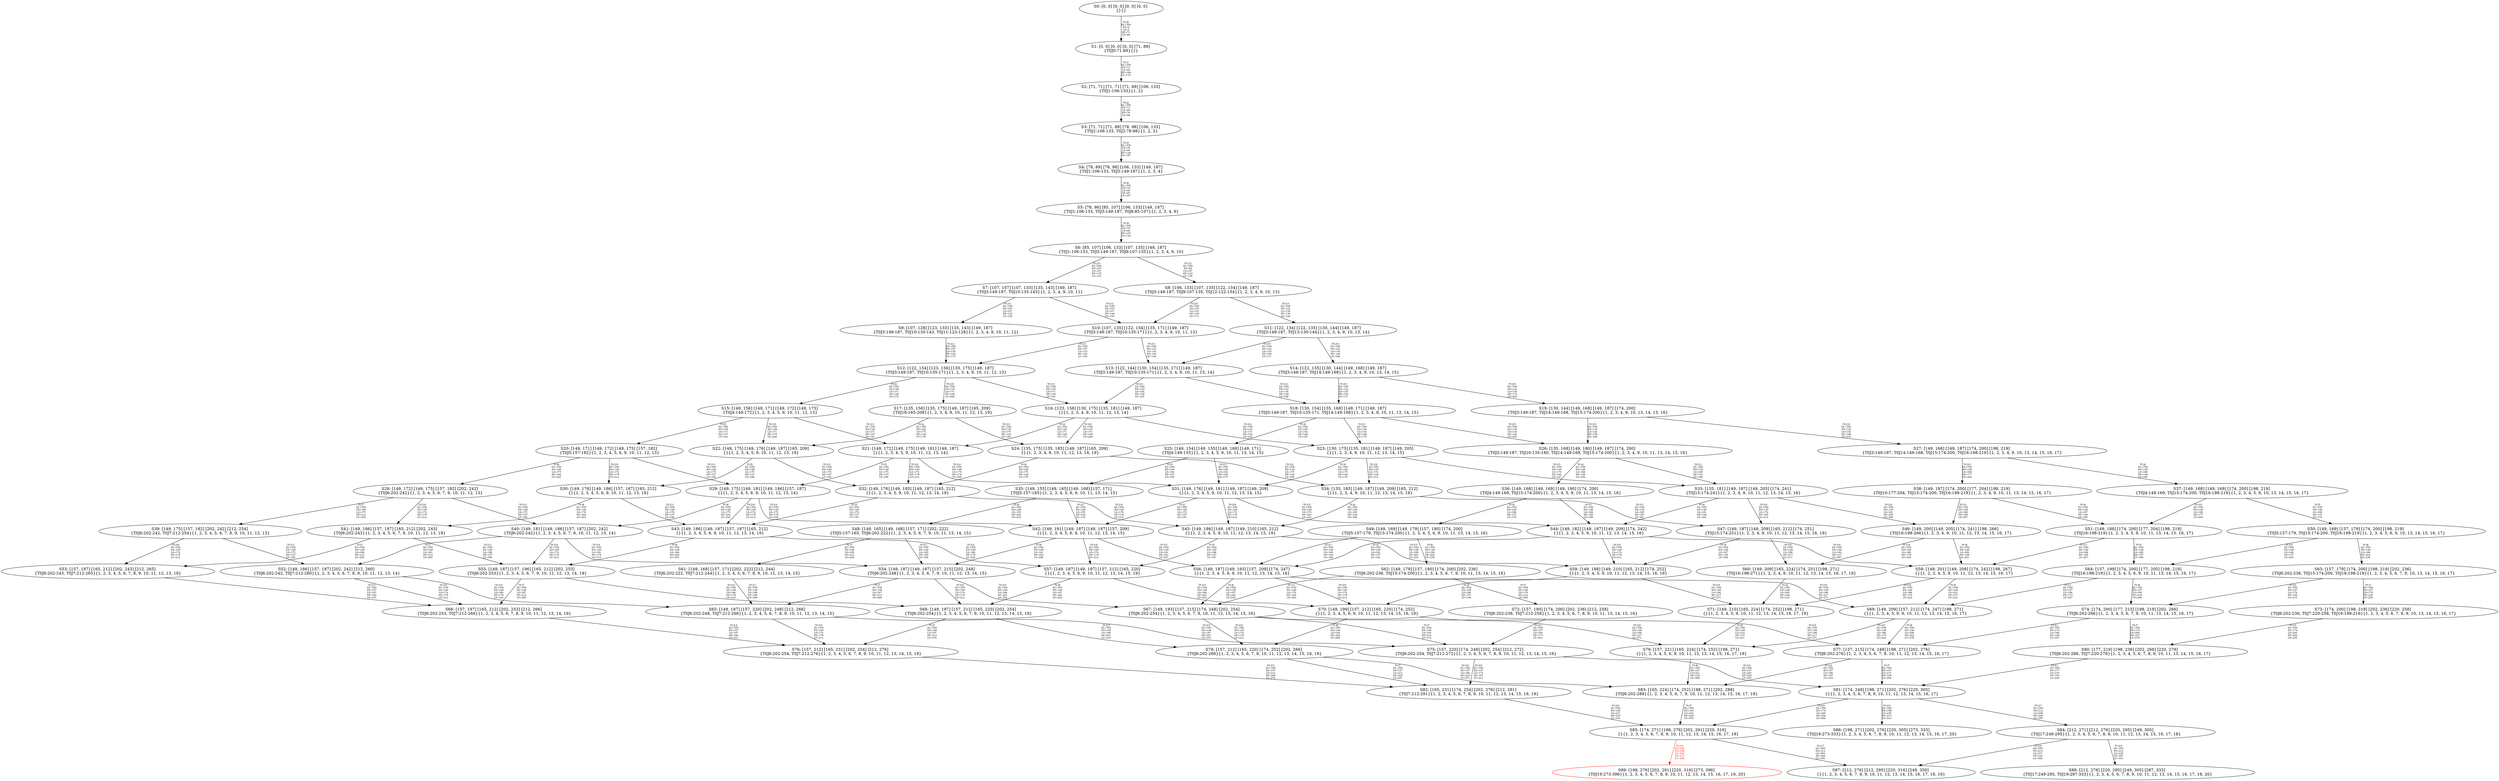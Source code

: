 digraph {
	S0[label="S0: [0, 0] [0, 0] [0, 0] [0, 0] \n{}{}"];
	S1[label="S1: [0, 0] [0, 0] [0, 0] [71, 89] \n{T0J0:71-89}{1}"];
	S2[label="S2: [71, 71] [71, 71] [71, 89] [106, 133] \n{T0J1:106-133}{1, 2}"];
	S3[label="S3: [71, 71] [71, 89] [78, 98] [106, 133] \n{T0J1:106-133, T0J2:78-98}{1, 2, 3}"];
	S4[label="S4: [78, 89] [78, 98] [106, 133] [149, 187] \n{T0J1:106-133, T0J3:149-187}{1, 2, 3, 4}"];
	S5[label="S5: [78, 98] [85, 107] [106, 133] [149, 187] \n{T0J1:106-133, T0J3:149-187, T0J8:85-107}{1, 2, 3, 4, 9}"];
	S6[label="S6: [85, 107] [106, 133] [107, 135] [149, 187] \n{T0J1:106-133, T0J3:149-187, T0J9:107-135}{1, 2, 3, 4, 9, 10}"];
	S7[label="S7: [107, 107] [107, 133] [135, 143] [149, 187] \n{T0J3:149-187, T0J10:135-143}{1, 2, 3, 4, 9, 10, 11}"];
	S8[label="S8: [106, 133] [107, 135] [122, 154] [149, 187] \n{T0J3:149-187, T0J9:107-135, T0J12:122-154}{1, 2, 3, 4, 9, 10, 13}"];
	S9[label="S9: [107, 128] [123, 133] [135, 143] [149, 187] \n{T0J3:149-187, T0J10:135-143, T0J11:123-128}{1, 2, 3, 4, 9, 10, 11, 12}"];
	S10[label="S10: [107, 135] [122, 154] [135, 171] [149, 187] \n{T0J3:149-187, T0J10:135-171}{1, 2, 3, 4, 9, 10, 11, 13}"];
	S11[label="S11: [122, 134] [122, 135] [130, 144] [149, 187] \n{T0J3:149-187, T0J13:130-144}{1, 2, 3, 4, 9, 10, 13, 14}"];
	S12[label="S12: [122, 154] [123, 156] [135, 175] [149, 187] \n{T0J3:149-187, T0J10:135-171}{1, 2, 3, 4, 9, 10, 11, 12, 13}"];
	S13[label="S13: [122, 144] [130, 154] [135, 171] [149, 187] \n{T0J3:149-187, T0J10:135-171}{1, 2, 3, 4, 9, 10, 11, 13, 14}"];
	S14[label="S14: [122, 135] [130, 144] [149, 168] [149, 187] \n{T0J3:149-187, T0J14:149-168}{1, 2, 3, 4, 9, 10, 13, 14, 15}"];
	S15[label="S15: [149, 156] [149, 171] [149, 172] [149, 175] \n{T0J4:149-172}{1, 2, 3, 4, 5, 9, 10, 11, 12, 13}"];
	S16[label="S16: [123, 156] [130, 175] [135, 181] [149, 187] \n{}{1, 2, 3, 4, 9, 10, 11, 12, 13, 14}"];
	S17[label="S17: [135, 156] [135, 175] [149, 187] [165, 209] \n{T0J18:165-209}{1, 2, 3, 4, 9, 10, 11, 12, 13, 19}"];
	S18[label="S18: [130, 154] [135, 168] [149, 171] [149, 187] \n{T0J3:149-187, T0J10:135-171, T0J14:149-168}{1, 2, 3, 4, 9, 10, 11, 13, 14, 15}"];
	S19[label="S19: [130, 144] [149, 168] [149, 187] [174, 200] \n{T0J3:149-187, T0J14:149-168, T0J15:174-200}{1, 2, 3, 4, 9, 10, 13, 14, 15, 16}"];
	S20[label="S20: [149, 171] [149, 172] [149, 175] [157, 182] \n{T0J5:157-182}{1, 2, 3, 4, 5, 6, 9, 10, 11, 12, 13}"];
	S21[label="S21: [149, 172] [149, 175] [149, 181] [149, 187] \n{}{1, 2, 3, 4, 5, 9, 10, 11, 12, 13, 14}"];
	S22[label="S22: [149, 175] [149, 176] [149, 187] [165, 209] \n{}{1, 2, 3, 4, 5, 9, 10, 11, 12, 13, 19}"];
	S23[label="S23: [130, 175] [135, 181] [149, 187] [149, 205] \n{}{1, 2, 3, 4, 9, 10, 11, 12, 13, 14, 15}"];
	S24[label="S24: [135, 175] [135, 185] [149, 187] [165, 209] \n{}{1, 2, 3, 4, 9, 10, 11, 12, 13, 14, 19}"];
	S25[label="S25: [149, 154] [149, 155] [149, 168] [149, 171] \n{T0J4:149-155}{1, 2, 3, 4, 5, 9, 10, 11, 13, 14, 15}"];
	S26[label="S26: [135, 168] [149, 180] [149, 187] [174, 200] \n{T0J3:149-187, T0J10:135-180, T0J14:149-168, T0J15:174-200}{1, 2, 3, 4, 9, 10, 11, 13, 14, 15, 16}"];
	S27[label="S27: [149, 168] [149, 187] [174, 200] [198, 219] \n{T0J3:149-187, T0J14:149-168, T0J15:174-200, T0J16:198-219}{1, 2, 3, 4, 9, 10, 13, 14, 15, 16, 17}"];
	S28[label="S28: [149, 172] [149, 175] [157, 182] [202, 242] \n{T0J6:202-242}{1, 2, 3, 4, 5, 6, 7, 9, 10, 11, 12, 13}"];
	S29[label="S29: [149, 175] [149, 181] [149, 186] [157, 187] \n{}{1, 2, 3, 4, 5, 6, 9, 10, 11, 12, 13, 14}"];
	S30[label="S30: [149, 176] [149, 186] [157, 187] [165, 212] \n{}{1, 2, 3, 4, 5, 6, 9, 10, 11, 12, 13, 19}"];
	S31[label="S31: [149, 176] [149, 181] [149, 187] [149, 209] \n{}{1, 2, 3, 4, 5, 9, 10, 11, 12, 13, 14, 15}"];
	S32[label="S32: [149, 176] [149, 185] [149, 187] [165, 212] \n{}{1, 2, 3, 4, 5, 9, 10, 11, 12, 13, 14, 19}"];
	S33[label="S33: [135, 181] [149, 187] [149, 205] [174, 241] \n{T0J15:174-241}{1, 2, 3, 4, 9, 10, 11, 12, 13, 14, 15, 16}"];
	S34[label="S34: [135, 185] [149, 187] [149, 209] [165, 212] \n{}{1, 2, 3, 4, 9, 10, 11, 12, 13, 14, 15, 19}"];
	S35[label="S35: [149, 155] [149, 165] [149, 168] [157, 171] \n{T0J5:157-165}{1, 2, 3, 4, 5, 6, 9, 10, 11, 13, 14, 15}"];
	S36[label="S36: [149, 168] [149, 169] [149, 180] [174, 200] \n{T0J4:149-169, T0J15:174-200}{1, 2, 3, 4, 5, 9, 10, 11, 13, 14, 15, 16}"];
	S37[label="S37: [149, 168] [149, 169] [174, 200] [198, 219] \n{T0J4:149-169, T0J15:174-200, T0J16:198-219}{1, 2, 3, 4, 5, 9, 10, 13, 14, 15, 16, 17}"];
	S38[label="S38: [149, 187] [174, 200] [177, 204] [198, 219] \n{T0J10:177-204, T0J15:174-200, T0J16:198-219}{1, 2, 3, 4, 9, 10, 11, 13, 14, 15, 16, 17}"];
	S39[label="S39: [149, 175] [157, 182] [202, 242] [212, 254] \n{T0J6:202-242, T0J7:212-254}{1, 2, 3, 4, 5, 6, 7, 8, 9, 10, 11, 12, 13}"];
	S40[label="S40: [149, 181] [149, 186] [157, 187] [202, 242] \n{T0J6:202-242}{1, 2, 3, 4, 5, 6, 7, 9, 10, 11, 12, 13, 14}"];
	S41[label="S41: [149, 186] [157, 187] [165, 212] [202, 243] \n{T0J6:202-243}{1, 2, 3, 4, 5, 6, 7, 9, 10, 11, 12, 13, 19}"];
	S42[label="S42: [149, 181] [149, 187] [149, 187] [157, 209] \n{}{1, 2, 3, 4, 5, 6, 9, 10, 11, 12, 13, 14, 15}"];
	S43[label="S43: [149, 186] [149, 187] [157, 187] [165, 212] \n{}{1, 2, 3, 4, 5, 6, 9, 10, 11, 12, 13, 14, 19}"];
	S44[label="S44: [149, 182] [149, 187] [149, 209] [174, 242] \n{}{1, 2, 3, 4, 5, 9, 10, 11, 12, 13, 14, 15, 16}"];
	S45[label="S45: [149, 186] [149, 187] [149, 210] [165, 212] \n{}{1, 2, 3, 4, 5, 9, 10, 11, 12, 13, 14, 15, 19}"];
	S46[label="S46: [149, 200] [149, 205] [174, 241] [198, 266] \n{T0J16:198-266}{1, 2, 3, 4, 9, 10, 11, 12, 13, 14, 15, 16, 17}"];
	S47[label="S47: [149, 187] [149, 209] [165, 212] [174, 251] \n{T0J15:174-251}{1, 2, 3, 4, 9, 10, 11, 12, 13, 14, 15, 16, 19}"];
	S48[label="S48: [149, 165] [149, 168] [157, 171] [202, 222] \n{T0J5:157-165, T0J6:202-222}{1, 2, 3, 4, 5, 6, 7, 9, 10, 11, 13, 14, 15}"];
	S49[label="S49: [149, 169] [149, 179] [157, 180] [174, 200] \n{T0J5:157-179, T0J15:174-200}{1, 2, 3, 4, 5, 6, 9, 10, 11, 13, 14, 15, 16}"];
	S50[label="S50: [149, 169] [157, 179] [174, 200] [198, 219] \n{T0J5:157-179, T0J15:174-200, T0J16:198-219}{1, 2, 3, 4, 5, 6, 9, 10, 13, 14, 15, 16, 17}"];
	S51[label="S51: [149, 188] [174, 200] [177, 204] [198, 219] \n{T0J16:198-219}{1, 2, 3, 4, 5, 9, 10, 11, 13, 14, 15, 16, 17}"];
	S52[label="S52: [149, 186] [157, 187] [202, 242] [212, 260] \n{T0J6:202-242, T0J7:212-260}{1, 2, 3, 4, 5, 6, 7, 8, 9, 10, 11, 12, 13, 14}"];
	S53[label="S53: [157, 187] [165, 212] [202, 243] [212, 265] \n{T0J6:202-243, T0J7:212-265}{1, 2, 3, 4, 5, 6, 7, 8, 9, 10, 11, 12, 13, 19}"];
	S54[label="S54: [149, 187] [149, 187] [157, 215] [202, 248] \n{T0J6:202-248}{1, 2, 3, 4, 5, 6, 7, 9, 10, 11, 12, 13, 14, 15}"];
	S55[label="S55: [149, 187] [157, 196] [165, 212] [202, 253] \n{T0J6:202-253}{1, 2, 3, 4, 5, 6, 7, 9, 10, 11, 12, 13, 14, 19}"];
	S56[label="S56: [149, 187] [149, 193] [157, 209] [174, 247] \n{}{1, 2, 3, 4, 5, 6, 9, 10, 11, 12, 13, 14, 15, 16}"];
	S57[label="S57: [149, 187] [149, 197] [157, 212] [165, 220] \n{}{1, 2, 3, 4, 5, 6, 9, 10, 11, 12, 13, 14, 15, 19}"];
	S58[label="S58: [149, 201] [149, 209] [174, 242] [198, 267] \n{}{1, 2, 3, 4, 5, 9, 10, 11, 12, 13, 14, 15, 16, 17}"];
	S59[label="S59: [149, 188] [149, 210] [165, 212] [174, 252] \n{}{1, 2, 3, 4, 5, 9, 10, 11, 12, 13, 14, 15, 16, 19}"];
	S60[label="S60: [149, 209] [165, 224] [174, 251] [198, 271] \n{T0J16:198-271}{1, 2, 3, 4, 9, 10, 11, 12, 13, 14, 15, 16, 17, 19}"];
	S61[label="S61: [149, 168] [157, 171] [202, 222] [212, 244] \n{T0J6:202-222, T0J7:212-244}{1, 2, 3, 4, 5, 6, 7, 8, 9, 10, 11, 13, 14, 15}"];
	S62[label="S62: [149, 179] [157, 180] [174, 200] [202, 236] \n{T0J6:202-236, T0J15:174-200}{1, 2, 3, 4, 5, 6, 7, 9, 10, 11, 13, 14, 15, 16}"];
	S63[label="S63: [157, 179] [174, 200] [198, 219] [202, 236] \n{T0J6:202-236, T0J15:174-200, T0J16:198-219}{1, 2, 3, 4, 5, 6, 7, 9, 10, 13, 14, 15, 16, 17}"];
	S64[label="S64: [157, 199] [174, 200] [177, 205] [198, 219] \n{T0J16:198-219}{1, 2, 3, 4, 5, 6, 9, 10, 11, 13, 14, 15, 16, 17}"];
	S65[label="S65: [149, 187] [157, 220] [202, 248] [212, 266] \n{T0J6:202-248, T0J7:212-266}{1, 2, 3, 4, 5, 6, 7, 8, 9, 10, 11, 12, 13, 14, 15}"];
	S66[label="S66: [157, 197] [165, 212] [202, 253] [212, 266] \n{T0J6:202-253, T0J7:212-266}{1, 2, 3, 4, 5, 6, 7, 8, 9, 10, 11, 12, 13, 14, 19}"];
	S67[label="S67: [149, 193] [157, 215] [174, 248] [202, 254] \n{T0J6:202-254}{1, 2, 3, 4, 5, 6, 7, 9, 10, 11, 12, 13, 14, 15, 16}"];
	S68[label="S68: [149, 197] [157, 212] [165, 220] [202, 254] \n{T0J6:202-254}{1, 2, 3, 4, 5, 6, 7, 9, 10, 11, 12, 13, 14, 15, 19}"];
	S69[label="S69: [149, 209] [157, 212] [174, 247] [198, 271] \n{}{1, 2, 3, 4, 5, 6, 9, 10, 11, 12, 13, 14, 15, 16, 17}"];
	S70[label="S70: [149, 199] [157, 212] [165, 220] [174, 252] \n{}{1, 2, 3, 4, 5, 6, 9, 10, 11, 12, 13, 14, 15, 16, 19}"];
	S71[label="S71: [149, 210] [165, 224] [174, 252] [198, 271] \n{}{1, 2, 3, 4, 5, 9, 10, 11, 12, 13, 14, 15, 16, 17, 19}"];
	S72[label="S72: [157, 180] [174, 200] [202, 236] [212, 258] \n{T0J6:202-236, T0J7:212-258}{1, 2, 3, 4, 5, 6, 7, 8, 9, 10, 11, 13, 14, 15, 16}"];
	S73[label="S73: [174, 200] [198, 219] [202, 236] [220, 258] \n{T0J6:202-236, T0J7:220-258, T0J16:198-219}{1, 2, 3, 4, 5, 6, 7, 8, 9, 10, 13, 14, 15, 16, 17}"];
	S74[label="S74: [174, 200] [177, 215] [198, 219] [202, 266] \n{T0J6:202-266}{1, 2, 3, 4, 5, 6, 7, 9, 10, 11, 13, 14, 15, 16, 17}"];
	S75[label="S75: [157, 220] [174, 248] [202, 254] [212, 272] \n{T0J6:202-254, T0J7:212-272}{1, 2, 3, 4, 5, 6, 7, 8, 9, 10, 11, 12, 13, 14, 15, 16}"];
	S76[label="S76: [157, 212] [165, 231] [202, 254] [212, 276] \n{T0J6:202-254, T0J7:212-276}{1, 2, 3, 4, 5, 6, 7, 8, 9, 10, 11, 12, 13, 14, 15, 19}"];
	S77[label="S77: [157, 215] [174, 248] [198, 271] [202, 276] \n{T0J6:202-276}{1, 2, 3, 4, 5, 6, 7, 9, 10, 11, 12, 13, 14, 15, 16, 17}"];
	S78[label="S78: [157, 212] [165, 220] [174, 252] [202, 266] \n{T0J6:202-266}{1, 2, 3, 4, 5, 6, 7, 9, 10, 11, 12, 13, 14, 15, 16, 19}"];
	S79[label="S79: [157, 221] [165, 224] [174, 252] [198, 271] \n{}{1, 2, 3, 4, 5, 6, 9, 10, 11, 12, 13, 14, 15, 16, 17, 19}"];
	S80[label="S80: [177, 219] [198, 236] [202, 266] [220, 279] \n{T0J6:202-266, T0J7:220-279}{1, 2, 3, 4, 5, 6, 7, 8, 9, 10, 11, 13, 14, 15, 16, 17}"];
	S81[label="S81: [174, 248] [198, 271] [202, 276] [220, 305] \n{}{1, 2, 3, 4, 5, 6, 7, 8, 9, 10, 11, 12, 13, 14, 15, 16, 17}"];
	S82[label="S82: [165, 231] [174, 254] [202, 276] [212, 291] \n{T0J7:212-291}{1, 2, 3, 4, 5, 6, 7, 8, 9, 10, 11, 12, 13, 14, 15, 16, 19}"];
	S83[label="S83: [165, 224] [174, 252] [198, 271] [202, 288] \n{T0J6:202-288}{1, 2, 3, 4, 5, 6, 7, 9, 10, 11, 12, 13, 14, 15, 16, 17, 19}"];
	S84[label="S84: [212, 271] [212, 276] [220, 295] [249, 305] \n{T0J17:249-295}{1, 2, 3, 4, 5, 6, 7, 8, 9, 10, 11, 12, 13, 14, 15, 16, 17, 18}"];
	S85[label="S85: [174, 271] [198, 276] [202, 291] [220, 316] \n{}{1, 2, 3, 4, 5, 6, 7, 8, 9, 10, 11, 12, 13, 14, 15, 16, 17, 19}"];
	S86[label="S86: [198, 271] [202, 276] [220, 305] [273, 333] \n{T0J19:273-333}{1, 2, 3, 4, 5, 6, 7, 8, 9, 10, 11, 12, 13, 14, 15, 16, 17, 20}"];
	S87[label="S87: [212, 276] [212, 295] [220, 316] [249, 350] \n{}{1, 2, 3, 4, 5, 6, 7, 8, 9, 10, 11, 12, 13, 14, 15, 16, 17, 18, 19}"];
	S88[label="S88: [212, 276] [220, 295] [249, 305] [287, 333] \n{T0J17:249-295, T0J19:287-333}{1, 2, 3, 4, 5, 6, 7, 8, 9, 10, 11, 12, 13, 14, 15, 16, 17, 18, 20}"];
	S89[label="S89: [198, 276] [202, 291] [220, 316] [273, 396] \n{T0J19:273-396}{1, 2, 3, 4, 5, 6, 7, 8, 9, 10, 11, 12, 13, 14, 15, 16, 17, 19, 20}"];
	S0 -> S1[label="T0 J0\nDL=350\nES=0\nLS=0\nEF=71\nLF=89",fontsize=8];
	S1 -> S2[label="T0 J1\nDL=350\nES=71\nLS=89\nEF=106\nLF=133",fontsize=8];
	S2 -> S3[label="T0 J2\nDL=350\nES=71\nLS=89\nEF=78\nLF=98",fontsize=8];
	S3 -> S4[label="T0 J3\nDL=350\nES=78\nLS=98\nEF=149\nLF=187",fontsize=8];
	S4 -> S5[label="T0 J8\nDL=350\nES=78\nLS=98\nEF=85\nLF=107",fontsize=8];
	S5 -> S6[label="T0 J9\nDL=350\nES=78\nLS=98\nEF=107\nLF=135",fontsize=8];
	S6 -> S7[label="T0 J10\nDL=350\nES=107\nLS=107\nEF=135\nLF=143",fontsize=8];
	S6 -> S8[label="T0 J12\nDL=350\nES=85\nLS=107\nEF=122\nLF=154",fontsize=8];
	S7 -> S9[label="T0 J11\nDL=350\nES=107\nLS=107\nEF=123\nLF=128",fontsize=8];
	S7 -> S10[label="T0 J12\nDL=350\nES=107\nLS=107\nEF=144\nLF=154",fontsize=8];
	S8 -> S10[label="T0 J10\nDL=350\nES=107\nLS=135\nEF=135\nLF=171",fontsize=8];
	S8 -> S11[label="T0 J13\nDL=350\nES=122\nLS=134\nEF=130\nLF=144",fontsize=8];
	S9 -> S12[label="T0 J12\nDL=350\nES=107\nLS=128\nEF=144\nLF=175",fontsize=8];
	S10 -> S12[label="T0 J11\nDL=350\nES=107\nLS=135\nEF=123\nLF=156",fontsize=8];
	S10 -> S13[label="T0 J13\nDL=350\nES=122\nLS=134\nEF=130\nLF=144",fontsize=8];
	S11 -> S13[label="T0 J10\nDL=350\nES=122\nLS=135\nEF=150\nLF=171",fontsize=8];
	S11 -> S14[label="T0 J14\nDL=350\nES=122\nLS=134\nEF=149\nLF=168",fontsize=8];
	S12 -> S15[label="T0 J4\nDL=350\nES=149\nLS=171\nEF=149\nLF=172",fontsize=8];
	S12 -> S16[label="T0 J13\nDL=350\nES=122\nLS=171\nEF=130\nLF=181",fontsize=8];
	S12 -> S17[label="T0 J18\nDL=350\nES=135\nLS=171\nEF=165\nLF=209",fontsize=8];
	S13 -> S16[label="T0 J11\nDL=350\nES=122\nLS=144\nEF=138\nLF=165",fontsize=8];
	S13 -> S18[label="T0 J14\nDL=350\nES=122\nLS=134\nEF=149\nLF=168",fontsize=8];
	S14 -> S18[label="T0 J10\nDL=350\nES=122\nLS=135\nEF=150\nLF=171",fontsize=8];
	S14 -> S19[label="T0 J15\nDL=350\nES=122\nLS=134\nEF=174\nLF=200",fontsize=8];
	S15 -> S20[label="T0 J5\nDL=350\nES=149\nLS=171\nEF=157\nLF=182",fontsize=8];
	S15 -> S21[label="T0 J13\nDL=350\nES=149\nLS=171\nEF=157\nLF=181",fontsize=8];
	S15 -> S22[label="T0 J18\nDL=350\nES=149\nLS=171\nEF=179\nLF=209",fontsize=8];
	S16 -> S21[label="T0 J4\nDL=350\nES=149\nLS=171\nEF=149\nLF=172",fontsize=8];
	S16 -> S23[label="T0 J14\nDL=350\nES=123\nLS=171\nEF=150\nLF=205",fontsize=8];
	S16 -> S24[label="T0 J18\nDL=350\nES=135\nLS=171\nEF=165\nLF=209",fontsize=8];
	S17 -> S22[label="T0 J4\nDL=350\nES=149\nLS=175\nEF=149\nLF=176",fontsize=8];
	S17 -> S24[label="T0 J13\nDL=350\nES=135\nLS=175\nEF=143\nLF=185",fontsize=8];
	S18 -> S25[label="T0 J4\nDL=350\nES=149\nLS=154\nEF=149\nLF=155",fontsize=8];
	S18 -> S23[label="T0 J11\nDL=350\nES=130\nLS=154\nEF=146\nLF=175",fontsize=8];
	S18 -> S26[label="T0 J15\nDL=350\nES=130\nLS=134\nEF=182\nLF=200",fontsize=8];
	S19 -> S26[label="T0 J10\nDL=350\nES=130\nLS=144\nEF=158\nLF=180",fontsize=8];
	S19 -> S27[label="T0 J16\nDL=350\nES=130\nLS=134\nEF=198\nLF=219",fontsize=8];
	S20 -> S28[label="T0 J6\nDL=350\nES=149\nLS=175\nEF=202\nLF=242",fontsize=8];
	S20 -> S29[label="T0 J13\nDL=350\nES=149\nLS=175\nEF=157\nLF=185",fontsize=8];
	S20 -> S30[label="T0 J18\nDL=350\nES=149\nLS=174\nEF=179\nLF=212",fontsize=8];
	S21 -> S29[label="T0 J5\nDL=350\nES=149\nLS=175\nEF=157\nLF=186",fontsize=8];
	S21 -> S31[label="T0 J14\nDL=350\nES=149\nLS=175\nEF=176\nLF=209",fontsize=8];
	S21 -> S32[label="T0 J18\nDL=350\nES=149\nLS=174\nEF=179\nLF=212",fontsize=8];
	S22 -> S30[label="T0 J5\nDL=350\nES=149\nLS=175\nEF=157\nLF=186",fontsize=8];
	S22 -> S32[label="T0 J13\nDL=350\nES=149\nLS=175\nEF=157\nLF=185",fontsize=8];
	S23 -> S31[label="T0 J4\nDL=350\nES=149\nLS=175\nEF=149\nLF=176",fontsize=8];
	S23 -> S33[label="T0 J15\nDL=350\nES=130\nLS=175\nEF=182\nLF=241",fontsize=8];
	S23 -> S34[label="T0 J18\nDL=350\nES=135\nLS=174\nEF=165\nLF=212",fontsize=8];
	S24 -> S32[label="T0 J4\nDL=350\nES=149\nLS=175\nEF=149\nLF=176",fontsize=8];
	S24 -> S34[label="T0 J14\nDL=350\nES=135\nLS=175\nEF=162\nLF=209",fontsize=8];
	S25 -> S35[label="T0 J5\nDL=350\nES=149\nLS=154\nEF=157\nLF=165",fontsize=8];
	S25 -> S31[label="T0 J11\nDL=350\nES=149\nLS=154\nEF=165\nLF=175",fontsize=8];
	S26 -> S36[label="T0 J4\nDL=350\nES=149\nLS=168\nEF=149\nLF=169",fontsize=8];
	S26 -> S33[label="T0 J11\nDL=350\nES=135\nLS=168\nEF=151\nLF=189",fontsize=8];
	S27 -> S37[label="T0 J4\nDL=350\nES=149\nLS=168\nEF=149\nLF=169",fontsize=8];
	S27 -> S38[label="T0 J10\nDL=350\nES=149\nLS=168\nEF=177\nLF=204",fontsize=8];
	S28 -> S39[label="T0 J7\nDL=350\nES=149\nLS=175\nEF=212\nLF=254",fontsize=8];
	S28 -> S40[label="T0 J13\nDL=350\nES=149\nLS=175\nEF=157\nLF=185",fontsize=8];
	S28 -> S41[label="T0 J18\nDL=350\nES=149\nLS=174\nEF=179\nLF=212",fontsize=8];
	S29 -> S40[label="T0 J6\nDL=350\nES=149\nLS=175\nEF=202\nLF=242",fontsize=8];
	S29 -> S42[label="T0 J14\nDL=350\nES=149\nLS=175\nEF=176\nLF=209",fontsize=8];
	S29 -> S43[label="T0 J18\nDL=350\nES=149\nLS=174\nEF=179\nLF=212",fontsize=8];
	S30 -> S41[label="T0 J6\nDL=350\nES=149\nLS=176\nEF=202\nLF=243",fontsize=8];
	S30 -> S43[label="T0 J13\nDL=350\nES=149\nLS=176\nEF=157\nLF=186",fontsize=8];
	S31 -> S42[label="T0 J5\nDL=350\nES=149\nLS=176\nEF=157\nLF=187",fontsize=8];
	S31 -> S44[label="T0 J15\nDL=350\nES=149\nLS=176\nEF=201\nLF=242",fontsize=8];
	S31 -> S45[label="T0 J18\nDL=350\nES=149\nLS=174\nEF=179\nLF=212",fontsize=8];
	S32 -> S43[label="T0 J5\nDL=350\nES=149\nLS=176\nEF=157\nLF=187",fontsize=8];
	S32 -> S45[label="T0 J14\nDL=350\nES=149\nLS=176\nEF=176\nLF=210",fontsize=8];
	S33 -> S44[label="T0 J4\nDL=350\nES=149\nLS=181\nEF=149\nLF=182",fontsize=8];
	S33 -> S46[label="T0 J16\nDL=350\nES=135\nLS=181\nEF=203\nLF=266",fontsize=8];
	S33 -> S47[label="T0 J18\nDL=350\nES=135\nLS=174\nEF=165\nLF=212",fontsize=8];
	S34 -> S45[label="T0 J4\nDL=350\nES=149\nLS=185\nEF=149\nLF=186",fontsize=8];
	S34 -> S47[label="T0 J15\nDL=350\nES=135\nLS=185\nEF=187\nLF=251",fontsize=8];
	S35 -> S48[label="T0 J6\nDL=350\nES=149\nLS=155\nEF=202\nLF=222",fontsize=8];
	S35 -> S42[label="T0 J11\nDL=350\nES=149\nLS=155\nEF=165\nLF=176",fontsize=8];
	S36 -> S49[label="T0 J5\nDL=350\nES=149\nLS=168\nEF=157\nLF=179",fontsize=8];
	S36 -> S44[label="T0 J11\nDL=350\nES=149\nLS=168\nEF=165\nLF=189",fontsize=8];
	S37 -> S50[label="T0 J5\nDL=350\nES=149\nLS=168\nEF=157\nLF=179",fontsize=8];
	S37 -> S51[label="T0 J10\nDL=350\nES=149\nLS=168\nEF=177\nLF=204",fontsize=8];
	S38 -> S51[label="T0 J4\nDL=350\nES=149\nLS=187\nEF=149\nLF=188",fontsize=8];
	S38 -> S46[label="T0 J11\nDL=350\nES=149\nLS=186\nEF=165\nLF=207",fontsize=8];
	S39 -> S52[label="T0 J13\nDL=350\nES=149\nLS=175\nEF=157\nLF=185",fontsize=8];
	S39 -> S53[label="T0 J18\nDL=350\nES=149\nLS=174\nEF=179\nLF=212",fontsize=8];
	S40 -> S52[label="T0 J7\nDL=350\nES=149\nLS=181\nEF=212\nLF=260",fontsize=8];
	S40 -> S54[label="T0 J14\nDL=350\nES=149\nLS=181\nEF=176\nLF=215",fontsize=8];
	S40 -> S55[label="T0 J18\nDL=350\nES=149\nLS=174\nEF=179\nLF=212",fontsize=8];
	S41 -> S53[label="T0 J7\nDL=350\nES=149\nLS=186\nEF=212\nLF=265",fontsize=8];
	S41 -> S55[label="T0 J13\nDL=350\nES=149\nLS=186\nEF=157\nLF=196",fontsize=8];
	S42 -> S54[label="T0 J6\nDL=350\nES=149\nLS=181\nEF=202\nLF=248",fontsize=8];
	S42 -> S56[label="T0 J15\nDL=350\nES=149\nLS=181\nEF=201\nLF=247",fontsize=8];
	S42 -> S57[label="T0 J18\nDL=350\nES=149\nLS=174\nEF=179\nLF=212",fontsize=8];
	S43 -> S55[label="T0 J6\nDL=350\nES=149\nLS=186\nEF=202\nLF=253",fontsize=8];
	S43 -> S57[label="T0 J14\nDL=350\nES=149\nLS=186\nEF=176\nLF=220",fontsize=8];
	S44 -> S56[label="T0 J5\nDL=350\nES=149\nLS=182\nEF=157\nLF=193",fontsize=8];
	S44 -> S58[label="T0 J16\nDL=350\nES=149\nLS=182\nEF=217\nLF=267",fontsize=8];
	S44 -> S59[label="T0 J18\nDL=350\nES=149\nLS=174\nEF=179\nLF=212",fontsize=8];
	S45 -> S57[label="T0 J5\nDL=350\nES=149\nLS=186\nEF=157\nLF=197",fontsize=8];
	S45 -> S59[label="T0 J15\nDL=350\nES=149\nLS=186\nEF=201\nLF=252",fontsize=8];
	S46 -> S58[label="T0 J4\nDL=350\nES=149\nLS=200\nEF=149\nLF=201",fontsize=8];
	S46 -> S60[label="T0 J18\nDL=350\nES=149\nLS=186\nEF=179\nLF=224",fontsize=8];
	S47 -> S59[label="T0 J4\nDL=350\nES=149\nLS=187\nEF=149\nLF=188",fontsize=8];
	S47 -> S60[label="T0 J16\nDL=350\nES=149\nLS=186\nEF=217\nLF=271",fontsize=8];
	S48 -> S61[label="T0 J7\nDL=350\nES=149\nLS=165\nEF=212\nLF=244",fontsize=8];
	S48 -> S54[label="T0 J11\nDL=350\nES=149\nLS=165\nEF=165\nLF=186",fontsize=8];
	S49 -> S62[label="T0 J6\nDL=350\nES=149\nLS=169\nEF=202\nLF=236",fontsize=8];
	S49 -> S56[label="T0 J11\nDL=350\nES=149\nLS=169\nEF=165\nLF=190",fontsize=8];
	S50 -> S63[label="T0 J6\nDL=350\nES=149\nLS=169\nEF=202\nLF=236",fontsize=8];
	S50 -> S64[label="T0 J10\nDL=350\nES=149\nLS=169\nEF=177\nLF=205",fontsize=8];
	S51 -> S64[label="T0 J5\nDL=350\nES=149\nLS=188\nEF=157\nLF=199",fontsize=8];
	S51 -> S58[label="T0 J11\nDL=350\nES=149\nLS=186\nEF=165\nLF=207",fontsize=8];
	S52 -> S65[label="T0 J14\nDL=350\nES=149\nLS=186\nEF=176\nLF=220",fontsize=8];
	S52 -> S66[label="T0 J18\nDL=350\nES=149\nLS=174\nEF=179\nLF=212",fontsize=8];
	S53 -> S66[label="T0 J13\nDL=350\nES=157\nLS=187\nEF=165\nLF=197",fontsize=8];
	S54 -> S65[label="T0 J7\nDL=350\nES=149\nLS=187\nEF=212\nLF=266",fontsize=8];
	S54 -> S67[label="T0 J15\nDL=350\nES=149\nLS=186\nEF=201\nLF=252",fontsize=8];
	S54 -> S68[label="T0 J18\nDL=350\nES=149\nLS=174\nEF=179\nLF=212",fontsize=8];
	S55 -> S66[label="T0 J7\nDL=350\nES=149\nLS=187\nEF=212\nLF=266",fontsize=8];
	S55 -> S68[label="T0 J14\nDL=350\nES=149\nLS=186\nEF=176\nLF=220",fontsize=8];
	S56 -> S67[label="T0 J6\nDL=350\nES=149\nLS=187\nEF=202\nLF=254",fontsize=8];
	S56 -> S69[label="T0 J16\nDL=350\nES=149\nLS=186\nEF=217\nLF=271",fontsize=8];
	S56 -> S70[label="T0 J18\nDL=350\nES=149\nLS=174\nEF=179\nLF=212",fontsize=8];
	S57 -> S68[label="T0 J6\nDL=350\nES=149\nLS=187\nEF=202\nLF=254",fontsize=8];
	S57 -> S70[label="T0 J15\nDL=350\nES=149\nLS=186\nEF=201\nLF=252",fontsize=8];
	S58 -> S69[label="T0 J5\nDL=350\nES=149\nLS=201\nEF=157\nLF=212",fontsize=8];
	S58 -> S71[label="T0 J18\nDL=350\nES=149\nLS=186\nEF=179\nLF=224",fontsize=8];
	S59 -> S70[label="T0 J5\nDL=350\nES=149\nLS=188\nEF=157\nLF=199",fontsize=8];
	S59 -> S71[label="T0 J16\nDL=350\nES=149\nLS=186\nEF=217\nLF=271",fontsize=8];
	S60 -> S71[label="T0 J4\nDL=350\nES=149\nLS=209\nEF=149\nLF=210",fontsize=8];
	S61 -> S65[label="T0 J11\nDL=350\nES=149\nLS=168\nEF=165\nLF=189",fontsize=8];
	S62 -> S72[label="T0 J7\nDL=350\nES=149\nLS=179\nEF=212\nLF=258",fontsize=8];
	S62 -> S67[label="T0 J11\nDL=350\nES=149\nLS=179\nEF=165\nLF=200",fontsize=8];
	S63 -> S73[label="T0 J7\nDL=350\nES=157\nLS=179\nEF=220\nLF=258",fontsize=8];
	S63 -> S74[label="T0 J10\nDL=350\nES=157\nLS=179\nEF=185\nLF=215",fontsize=8];
	S64 -> S74[label="T0 J6\nDL=350\nES=157\nLS=199\nEF=210\nLF=266",fontsize=8];
	S64 -> S69[label="T0 J11\nDL=350\nES=157\nLS=186\nEF=173\nLF=207",fontsize=8];
	S65 -> S75[label="T0 J15\nDL=350\nES=149\nLS=187\nEF=201\nLF=253",fontsize=8];
	S65 -> S76[label="T0 J18\nDL=350\nES=149\nLS=174\nEF=179\nLF=212",fontsize=8];
	S66 -> S76[label="T0 J14\nDL=350\nES=157\nLS=197\nEF=184\nLF=231",fontsize=8];
	S67 -> S75[label="T0 J7\nDL=350\nES=149\nLS=193\nEF=212\nLF=272",fontsize=8];
	S67 -> S77[label="T0 J16\nDL=350\nES=149\nLS=186\nEF=217\nLF=271",fontsize=8];
	S67 -> S78[label="T0 J18\nDL=350\nES=149\nLS=174\nEF=179\nLF=212",fontsize=8];
	S68 -> S76[label="T0 J7\nDL=350\nES=149\nLS=197\nEF=212\nLF=276",fontsize=8];
	S68 -> S78[label="T0 J15\nDL=350\nES=149\nLS=186\nEF=201\nLF=252",fontsize=8];
	S69 -> S77[label="T0 J6\nDL=350\nES=149\nLS=209\nEF=202\nLF=276",fontsize=8];
	S69 -> S79[label="T0 J18\nDL=350\nES=149\nLS=186\nEF=179\nLF=224",fontsize=8];
	S70 -> S78[label="T0 J6\nDL=350\nES=149\nLS=199\nEF=202\nLF=266",fontsize=8];
	S70 -> S79[label="T0 J16\nDL=350\nES=149\nLS=186\nEF=217\nLF=271",fontsize=8];
	S71 -> S79[label="T0 J5\nDL=350\nES=149\nLS=210\nEF=157\nLF=221",fontsize=8];
	S72 -> S75[label="T0 J11\nDL=350\nES=157\nLS=180\nEF=173\nLF=201",fontsize=8];
	S73 -> S80[label="T0 J10\nDL=350\nES=174\nLS=200\nEF=202\nLF=236",fontsize=8];
	S74 -> S80[label="T0 J7\nDL=350\nES=174\nLS=200\nEF=237\nLF=279",fontsize=8];
	S74 -> S77[label="T0 J11\nDL=350\nES=174\nLS=186\nEF=190\nLF=207",fontsize=8];
	S75 -> S81[label="T0 J16\nDL=350\nES=157\nLS=220\nEF=225\nLF=305",fontsize=8];
	S75 -> S82[label="T0 J18\nDL=350\nES=157\nLS=174\nEF=187\nLF=212",fontsize=8];
	S76 -> S82[label="T0 J15\nDL=350\nES=157\nLS=212\nEF=209\nLF=278",fontsize=8];
	S77 -> S81[label="T0 J7\nDL=350\nES=157\nLS=215\nEF=220\nLF=294",fontsize=8];
	S77 -> S83[label="T0 J18\nDL=350\nES=157\nLS=186\nEF=187\nLF=224",fontsize=8];
	S78 -> S82[label="T0 J7\nDL=350\nES=157\nLS=212\nEF=220\nLF=291",fontsize=8];
	S78 -> S83[label="T0 J16\nDL=350\nES=157\nLS=186\nEF=225\nLF=271",fontsize=8];
	S79 -> S83[label="T0 J6\nDL=350\nES=157\nLS=221\nEF=210\nLF=288",fontsize=8];
	S80 -> S81[label="T0 J11\nDL=350\nES=177\nLS=219\nEF=193\nLF=240",fontsize=8];
	S81 -> S84[label="T0 J17\nDL=350\nES=212\nLS=248\nEF=249\nLF=295",fontsize=8];
	S81 -> S85[label="T0 J18\nDL=350\nES=174\nLS=248\nEF=204\nLF=286",fontsize=8];
	S81 -> S86[label="T0 J19\nDL=350\nES=198\nLS=239\nEF=273\nLF=333",fontsize=8];
	S82 -> S85[label="T0 J16\nDL=350\nES=165\nLS=231\nEF=233\nLF=316",fontsize=8];
	S83 -> S85[label="T0 J7\nDL=350\nES=165\nLS=224\nEF=228\nLF=303",fontsize=8];
	S84 -> S87[label="T0 J18\nDL=350\nES=212\nLS=271\nEF=242\nLF=309",fontsize=8];
	S84 -> S88[label="T0 J19\nDL=350\nES=212\nLS=239\nEF=287\nLF=333",fontsize=8];
	S85 -> S87[label="T0 J17\nDL=350\nES=212\nLS=303\nEF=249\nLF=350",fontsize=8];
	S85 -> S89[label="T0 J19\nDL=350\nES=198\nLS=302\nEF=273\nLF=396",color=Red,fontcolor=Red,fontsize=8];
S89[color=Red];
}
